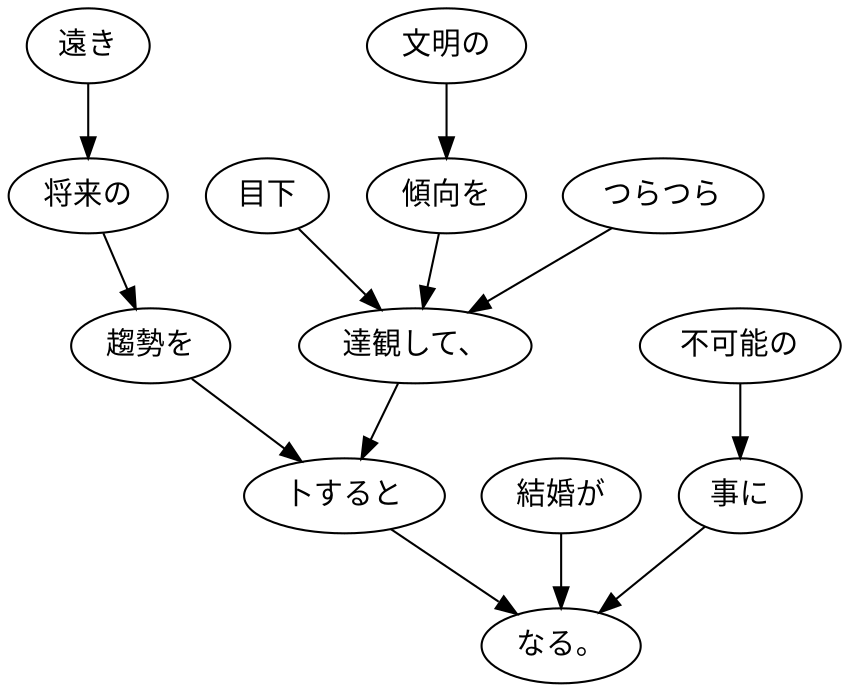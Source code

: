 digraph graph8735 {
	node0 [label="つらつら"];
	node1 [label="目下"];
	node2 [label="文明の"];
	node3 [label="傾向を"];
	node4 [label="達観して、"];
	node5 [label="遠き"];
	node6 [label="将来の"];
	node7 [label="趨勢を"];
	node8 [label="卜すると"];
	node9 [label="結婚が"];
	node10 [label="不可能の"];
	node11 [label="事に"];
	node12 [label="なる。"];
	node0 -> node4;
	node1 -> node4;
	node2 -> node3;
	node3 -> node4;
	node4 -> node8;
	node5 -> node6;
	node6 -> node7;
	node7 -> node8;
	node8 -> node12;
	node9 -> node12;
	node10 -> node11;
	node11 -> node12;
}
